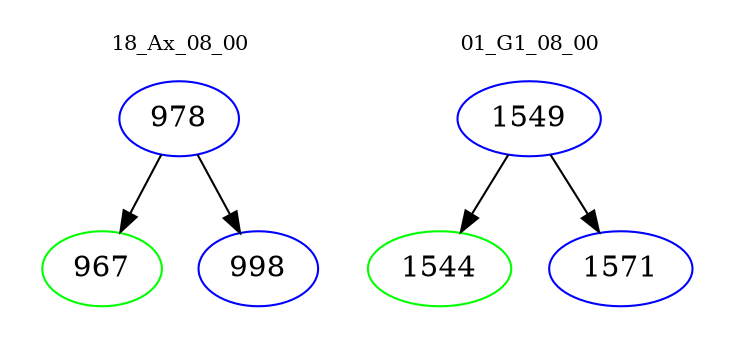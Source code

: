 digraph{
subgraph cluster_0 {
color = white
label = "18_Ax_08_00";
fontsize=10;
T0_978 [label="978", color="blue"]
T0_978 -> T0_967 [color="black"]
T0_967 [label="967", color="green"]
T0_978 -> T0_998 [color="black"]
T0_998 [label="998", color="blue"]
}
subgraph cluster_1 {
color = white
label = "01_G1_08_00";
fontsize=10;
T1_1549 [label="1549", color="blue"]
T1_1549 -> T1_1544 [color="black"]
T1_1544 [label="1544", color="green"]
T1_1549 -> T1_1571 [color="black"]
T1_1571 [label="1571", color="blue"]
}
}
